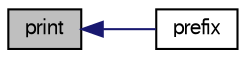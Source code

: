 digraph "print"
{
  bgcolor="transparent";
  edge [fontname="FreeSans",fontsize="10",labelfontname="FreeSans",labelfontsize="10"];
  node [fontname="FreeSans",fontsize="10",shape=record];
  rankdir="LR";
  Node155 [label="print",height=0.2,width=0.4,color="black", fillcolor="grey75", style="filled", fontcolor="black"];
  Node155 -> Node156 [dir="back",color="midnightblue",fontsize="10",style="solid",fontname="FreeSans"];
  Node156 [label="prefix",height=0.2,width=0.4,color="black",URL="$a26294.html#ab6020e820e225c61b1cb3dd5a315ff53",tooltip="Return non-const access to the prefix of the stream. "];
}
